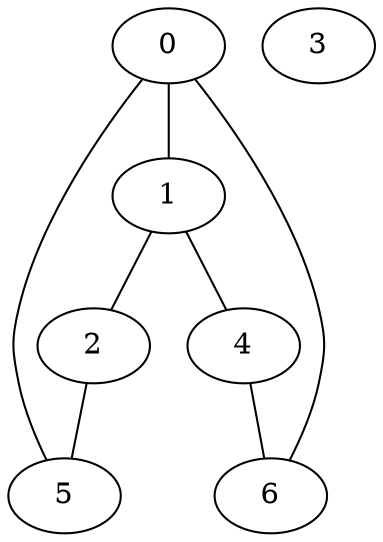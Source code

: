 graph "sampletest150-mod3_image17.bmp" {
	0	 [type=intersection,
		x=341,
		y=207];
	1	 [type=intersection,
		x=343,
		y=309];
	0 -- 1	 [angle0="1.55",
		frequency=1,
		type0=line];
	5	 [type=corner,
		x=65,
		y=225];
	0 -- 5	 [angle0="-.07",
		frequency=1,
		type0=line];
	6	 [type=corner,
		x=460,
		y=206];
	0 -- 6	 [angle0="-.01",
		frequency=1,
		type0=line];
	2	 [type=corner,
		x=60,
		y=295];
	1 -- 2	 [angle0=".05",
		frequency=1,
		type0=line];
	4	 [type=corner,
		x=448,
		y=288];
	1 -- 4	 [angle0="-.20",
		frequency=1,
		type0=line];
	2 -- 5	 [angle0="-1.50",
		frequency=1,
		type0=line];
	3	 [type=circle,
		x=413,
		y=265];
	4 -- 6	 [angle0="-1.43",
		frequency=1,
		type0=line];
}
